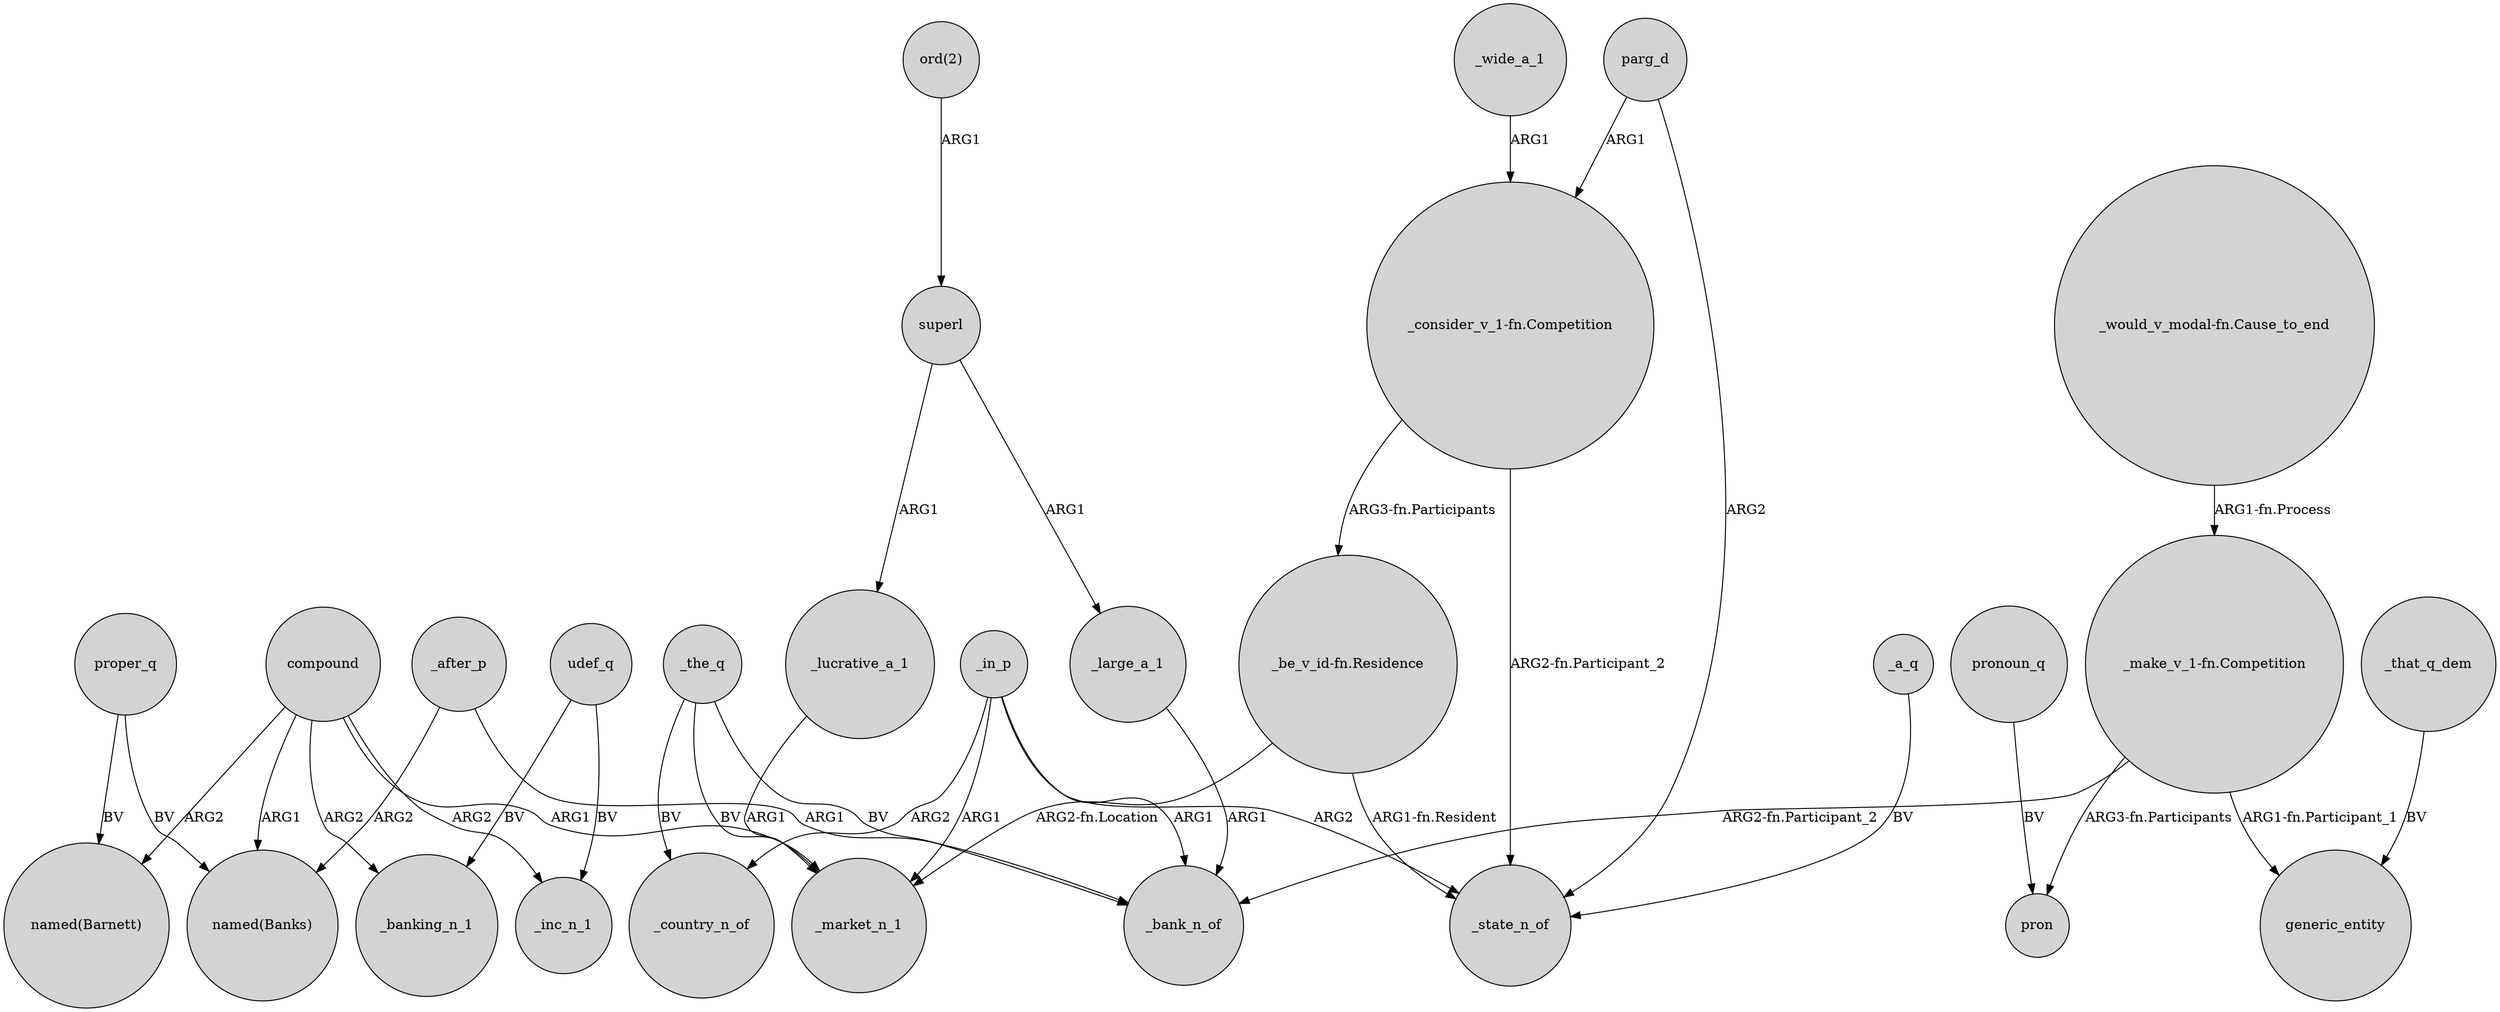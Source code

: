 digraph {
	node [shape=circle style=filled]
	"_make_v_1-fn.Competition" -> _bank_n_of [label="ARG2-fn.Participant_2"]
	compound -> "named(Barnett)" [label=ARG2]
	_the_q -> _bank_n_of [label=BV]
	_large_a_1 -> _bank_n_of [label=ARG1]
	_after_p -> _bank_n_of [label=ARG1]
	_after_p -> "named(Banks)" [label=ARG2]
	"_would_v_modal-fn.Cause_to_end" -> "_make_v_1-fn.Competition" [label="ARG1-fn.Process"]
	_wide_a_1 -> "_consider_v_1-fn.Competition" [label=ARG1]
	proper_q -> "named(Banks)" [label=BV]
	compound -> "named(Banks)" [label=ARG1]
	superl -> _lucrative_a_1 [label=ARG1]
	parg_d -> _state_n_of [label=ARG2]
	parg_d -> "_consider_v_1-fn.Competition" [label=ARG1]
	"_be_v_id-fn.Residence" -> _state_n_of [label="ARG1-fn.Resident"]
	_in_p -> _market_n_1 [label=ARG1]
	_the_q -> _market_n_1 [label=BV]
	pronoun_q -> pron [label=BV]
	udef_q -> _inc_n_1 [label=BV]
	_in_p -> _country_n_of [label=ARG2]
	compound -> _inc_n_1 [label=ARG2]
	_in_p -> _bank_n_of [label=ARG1]
	"ord(2)" -> superl [label=ARG1]
	_the_q -> _country_n_of [label=BV]
	udef_q -> _banking_n_1 [label=BV]
	"_consider_v_1-fn.Competition" -> "_be_v_id-fn.Residence" [label="ARG3-fn.Participants"]
	compound -> _banking_n_1 [label=ARG2]
	proper_q -> "named(Barnett)" [label=BV]
	"_be_v_id-fn.Residence" -> _market_n_1 [label="ARG2-fn.Location"]
	"_make_v_1-fn.Competition" -> generic_entity [label="ARG1-fn.Participant_1"]
	"_make_v_1-fn.Competition" -> pron [label="ARG3-fn.Participants"]
	_lucrative_a_1 -> _market_n_1 [label=ARG1]
	"_consider_v_1-fn.Competition" -> _state_n_of [label="ARG2-fn.Participant_2"]
	_that_q_dem -> generic_entity [label=BV]
	_in_p -> _state_n_of [label=ARG2]
	_a_q -> _state_n_of [label=BV]
	compound -> _market_n_1 [label=ARG1]
	superl -> _large_a_1 [label=ARG1]
}

